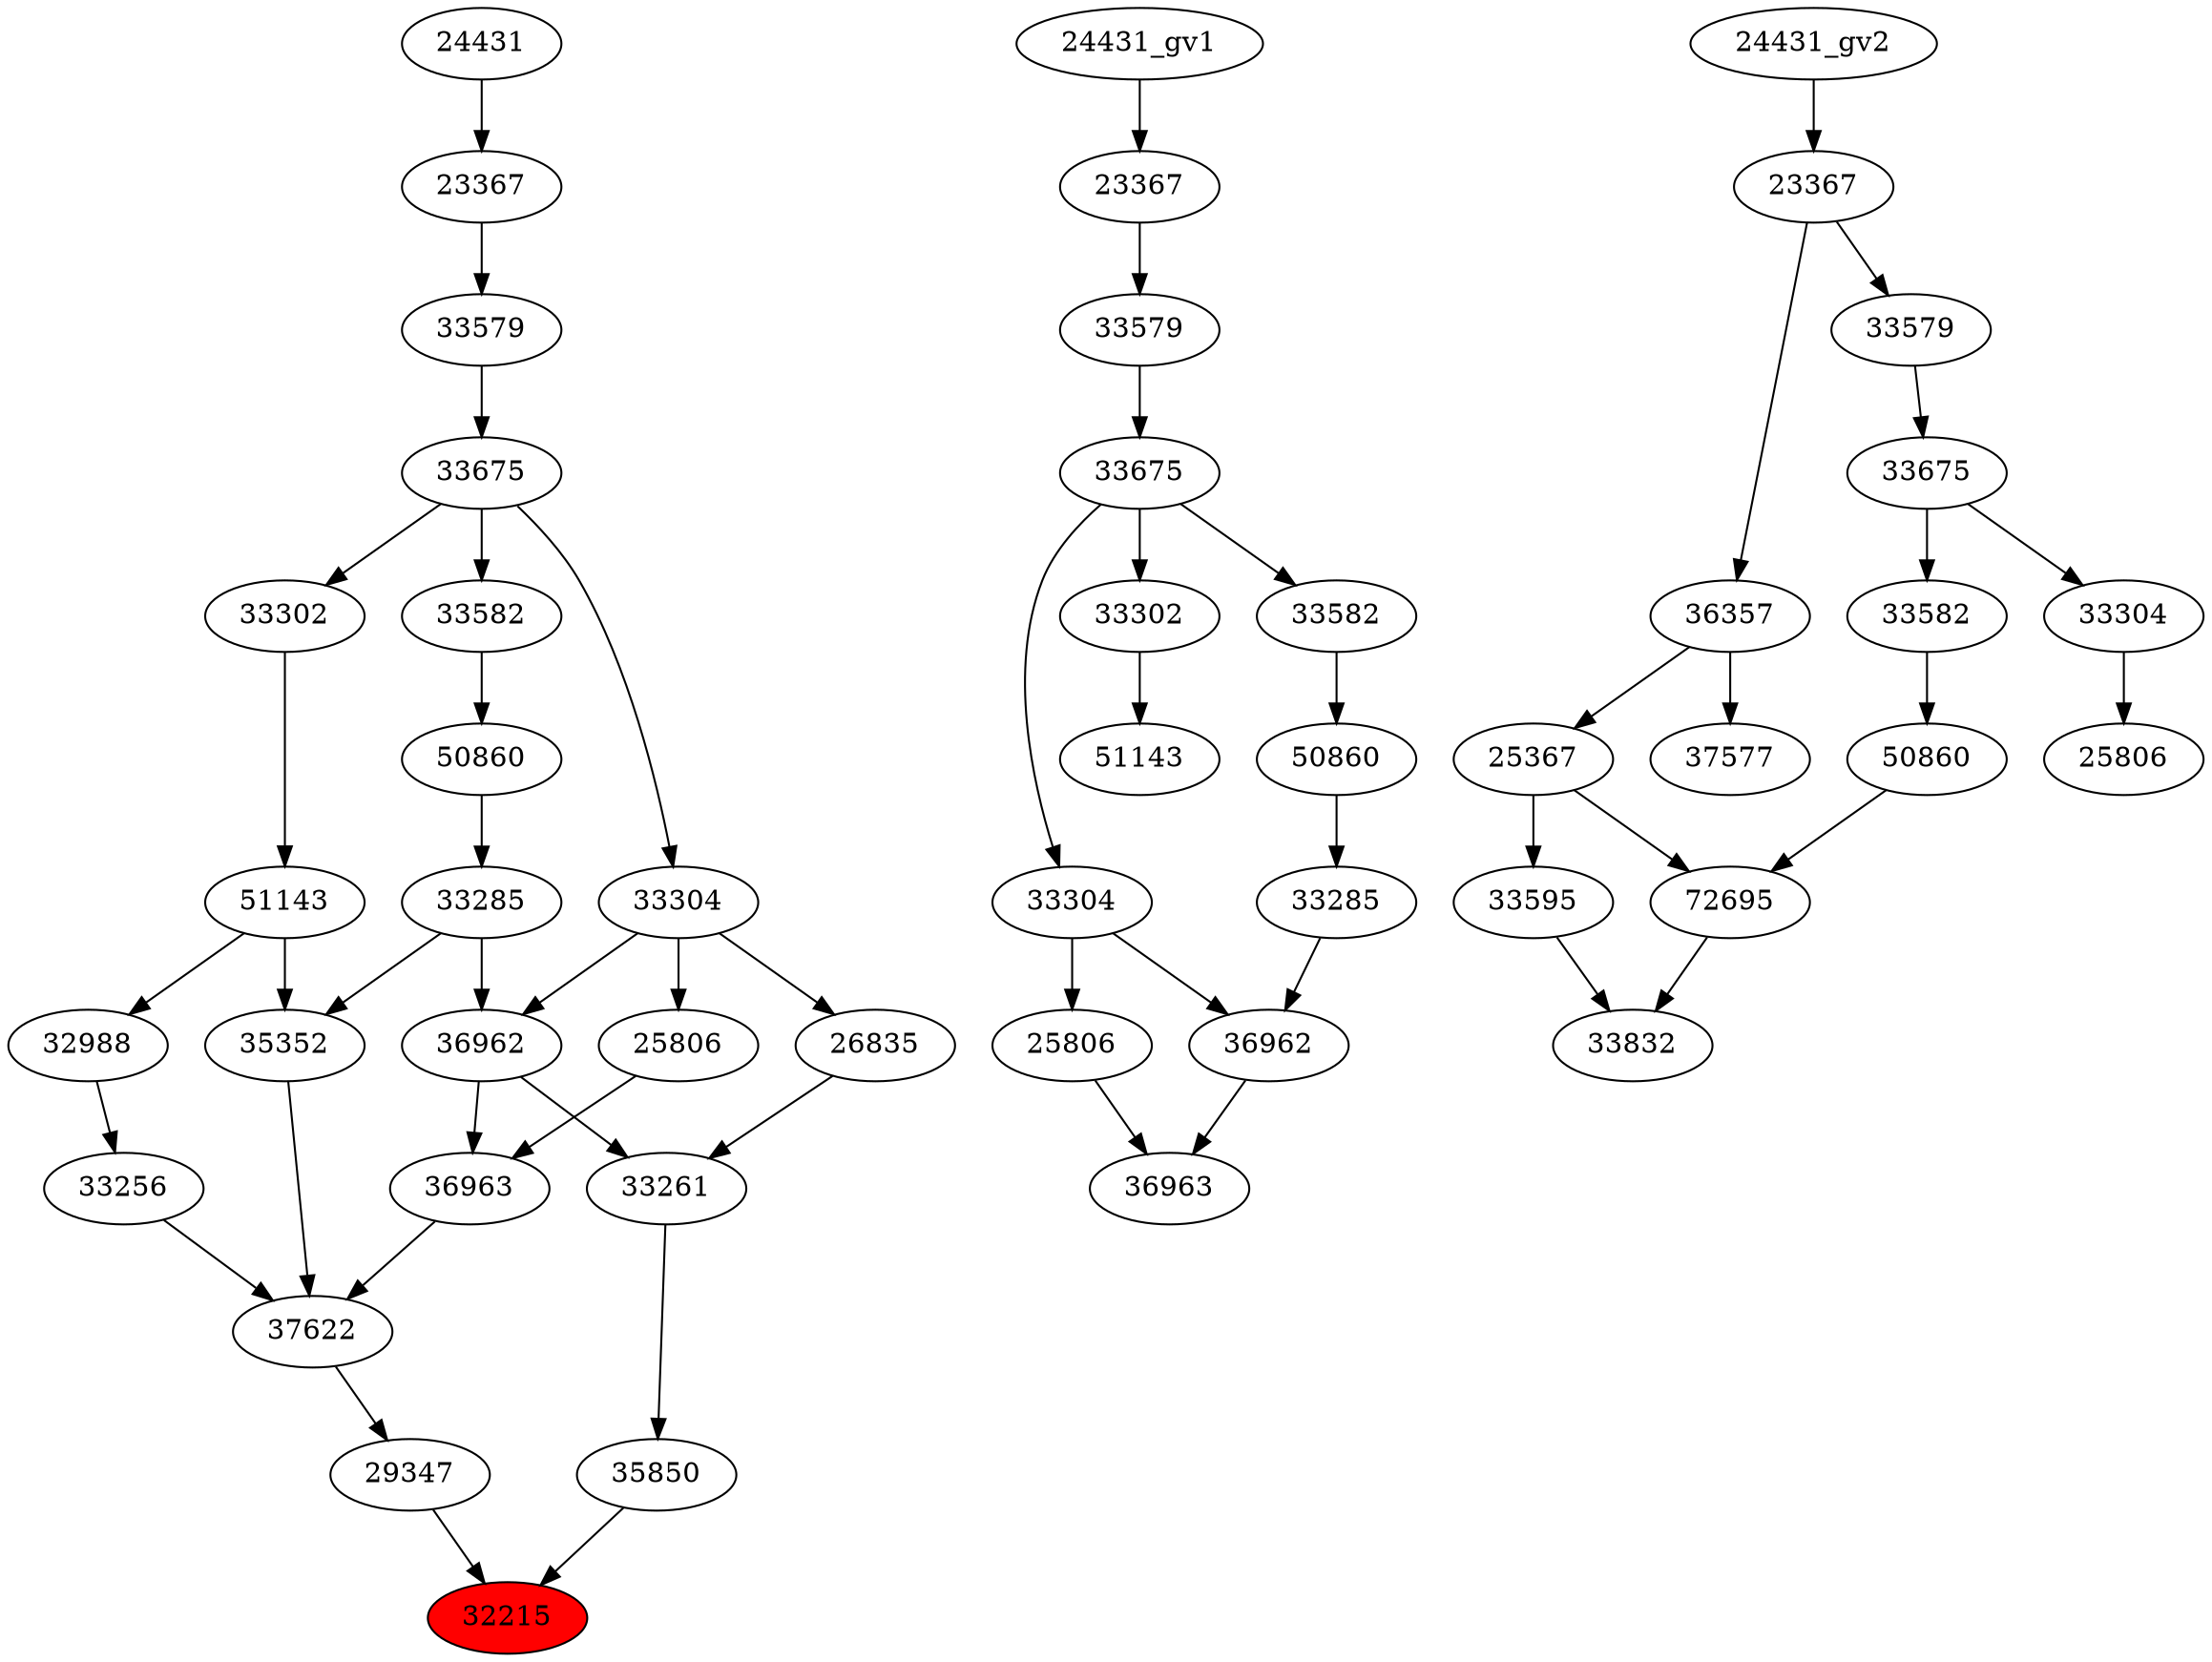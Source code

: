 strict digraph root {
	node [label="\N"];
	{
		node [fillcolor="",
			label="\N",
			style=""
		];
		32215		 [fillcolor=red,
			label=32215,
			style=filled];
		35850		 [label=35850];
		35850 -> 32215;
		29347		 [label=29347];
		29347 -> 32215;
		33261		 [label=33261];
		33261 -> 35850;
		37622		 [label=37622];
		37622 -> 29347;
		36962		 [label=36962];
		36962 -> 33261;
		36963		 [label=36963];
		36962 -> 36963;
		26835		 [label=26835];
		26835 -> 33261;
		36963 -> 37622;
		35352		 [label=35352];
		35352 -> 37622;
		33256		 [label=33256];
		33256 -> 37622;
		33285		 [label=33285];
		33285 -> 36962;
		33285 -> 35352;
		33304		 [label=33304];
		33304 -> 36962;
		33304 -> 26835;
		25806		 [label=25806];
		33304 -> 25806;
		25806 -> 36963;
		51143		 [label=51143];
		51143 -> 35352;
		32988		 [label=32988];
		51143 -> 32988;
		32988 -> 33256;
		50860		 [label=50860];
		50860 -> 33285;
		33675		 [label=33675];
		33675 -> 33304;
		33302		 [label=33302];
		33675 -> 33302;
		33582		 [label=33582];
		33675 -> 33582;
		33302 -> 51143;
		33582 -> 50860;
		33579		 [label=33579];
		33579 -> 33675;
		23367		 [label=23367];
		23367 -> 33579;
		24431		 [label=24431];
		24431 -> 23367;
	}
	{
		node [label="\N"];
		"36962_gv1"		 [label=36962];
		"36963_gv1"		 [label=36963];
		"36962_gv1" -> "36963_gv1";
		"33285_gv1"		 [label=33285];
		"33285_gv1" -> "36962_gv1";
		"33304_gv1"		 [label=33304];
		"33304_gv1" -> "36962_gv1";
		"25806_gv1"		 [label=25806];
		"33304_gv1" -> "25806_gv1";
		"25806_gv1" -> "36963_gv1";
		"50860_gv1"		 [label=50860];
		"50860_gv1" -> "33285_gv1";
		"33675_gv1"		 [label=33675];
		"33675_gv1" -> "33304_gv1";
		"33302_gv1"		 [label=33302];
		"33675_gv1" -> "33302_gv1";
		"33582_gv1"		 [label=33582];
		"33675_gv1" -> "33582_gv1";
		"51143_gv1"		 [label=51143];
		"33302_gv1" -> "51143_gv1";
		"33582_gv1" -> "50860_gv1";
		"33579_gv1"		 [label=33579];
		"33579_gv1" -> "33675_gv1";
		"23367_gv1"		 [label=23367];
		"23367_gv1" -> "33579_gv1";
		"24431_gv1" -> "23367_gv1";
	}
	{
		node [label="\N"];
		72695		 [label=72695];
		33832		 [label=33832];
		72695 -> 33832;
		"50860_gv2"		 [label=50860];
		"50860_gv2" -> 72695;
		25367		 [label=25367];
		25367 -> 72695;
		33595		 [label=33595];
		25367 -> 33595;
		"33582_gv2"		 [label=33582];
		"33582_gv2" -> "50860_gv2";
		36357		 [label=36357];
		36357 -> 25367;
		37577		 [label=37577];
		36357 -> 37577;
		"33675_gv2"		 [label=33675];
		"33675_gv2" -> "33582_gv2";
		"33304_gv2"		 [label=33304];
		"33675_gv2" -> "33304_gv2";
		"23367_gv2"		 [label=23367];
		"23367_gv2" -> 36357;
		"33579_gv2"		 [label=33579];
		"23367_gv2" -> "33579_gv2";
		33595 -> 33832;
		"33579_gv2" -> "33675_gv2";
		"24431_gv2" -> "23367_gv2";
		"25806_gv2"		 [label=25806];
		"33304_gv2" -> "25806_gv2";
	}
}
